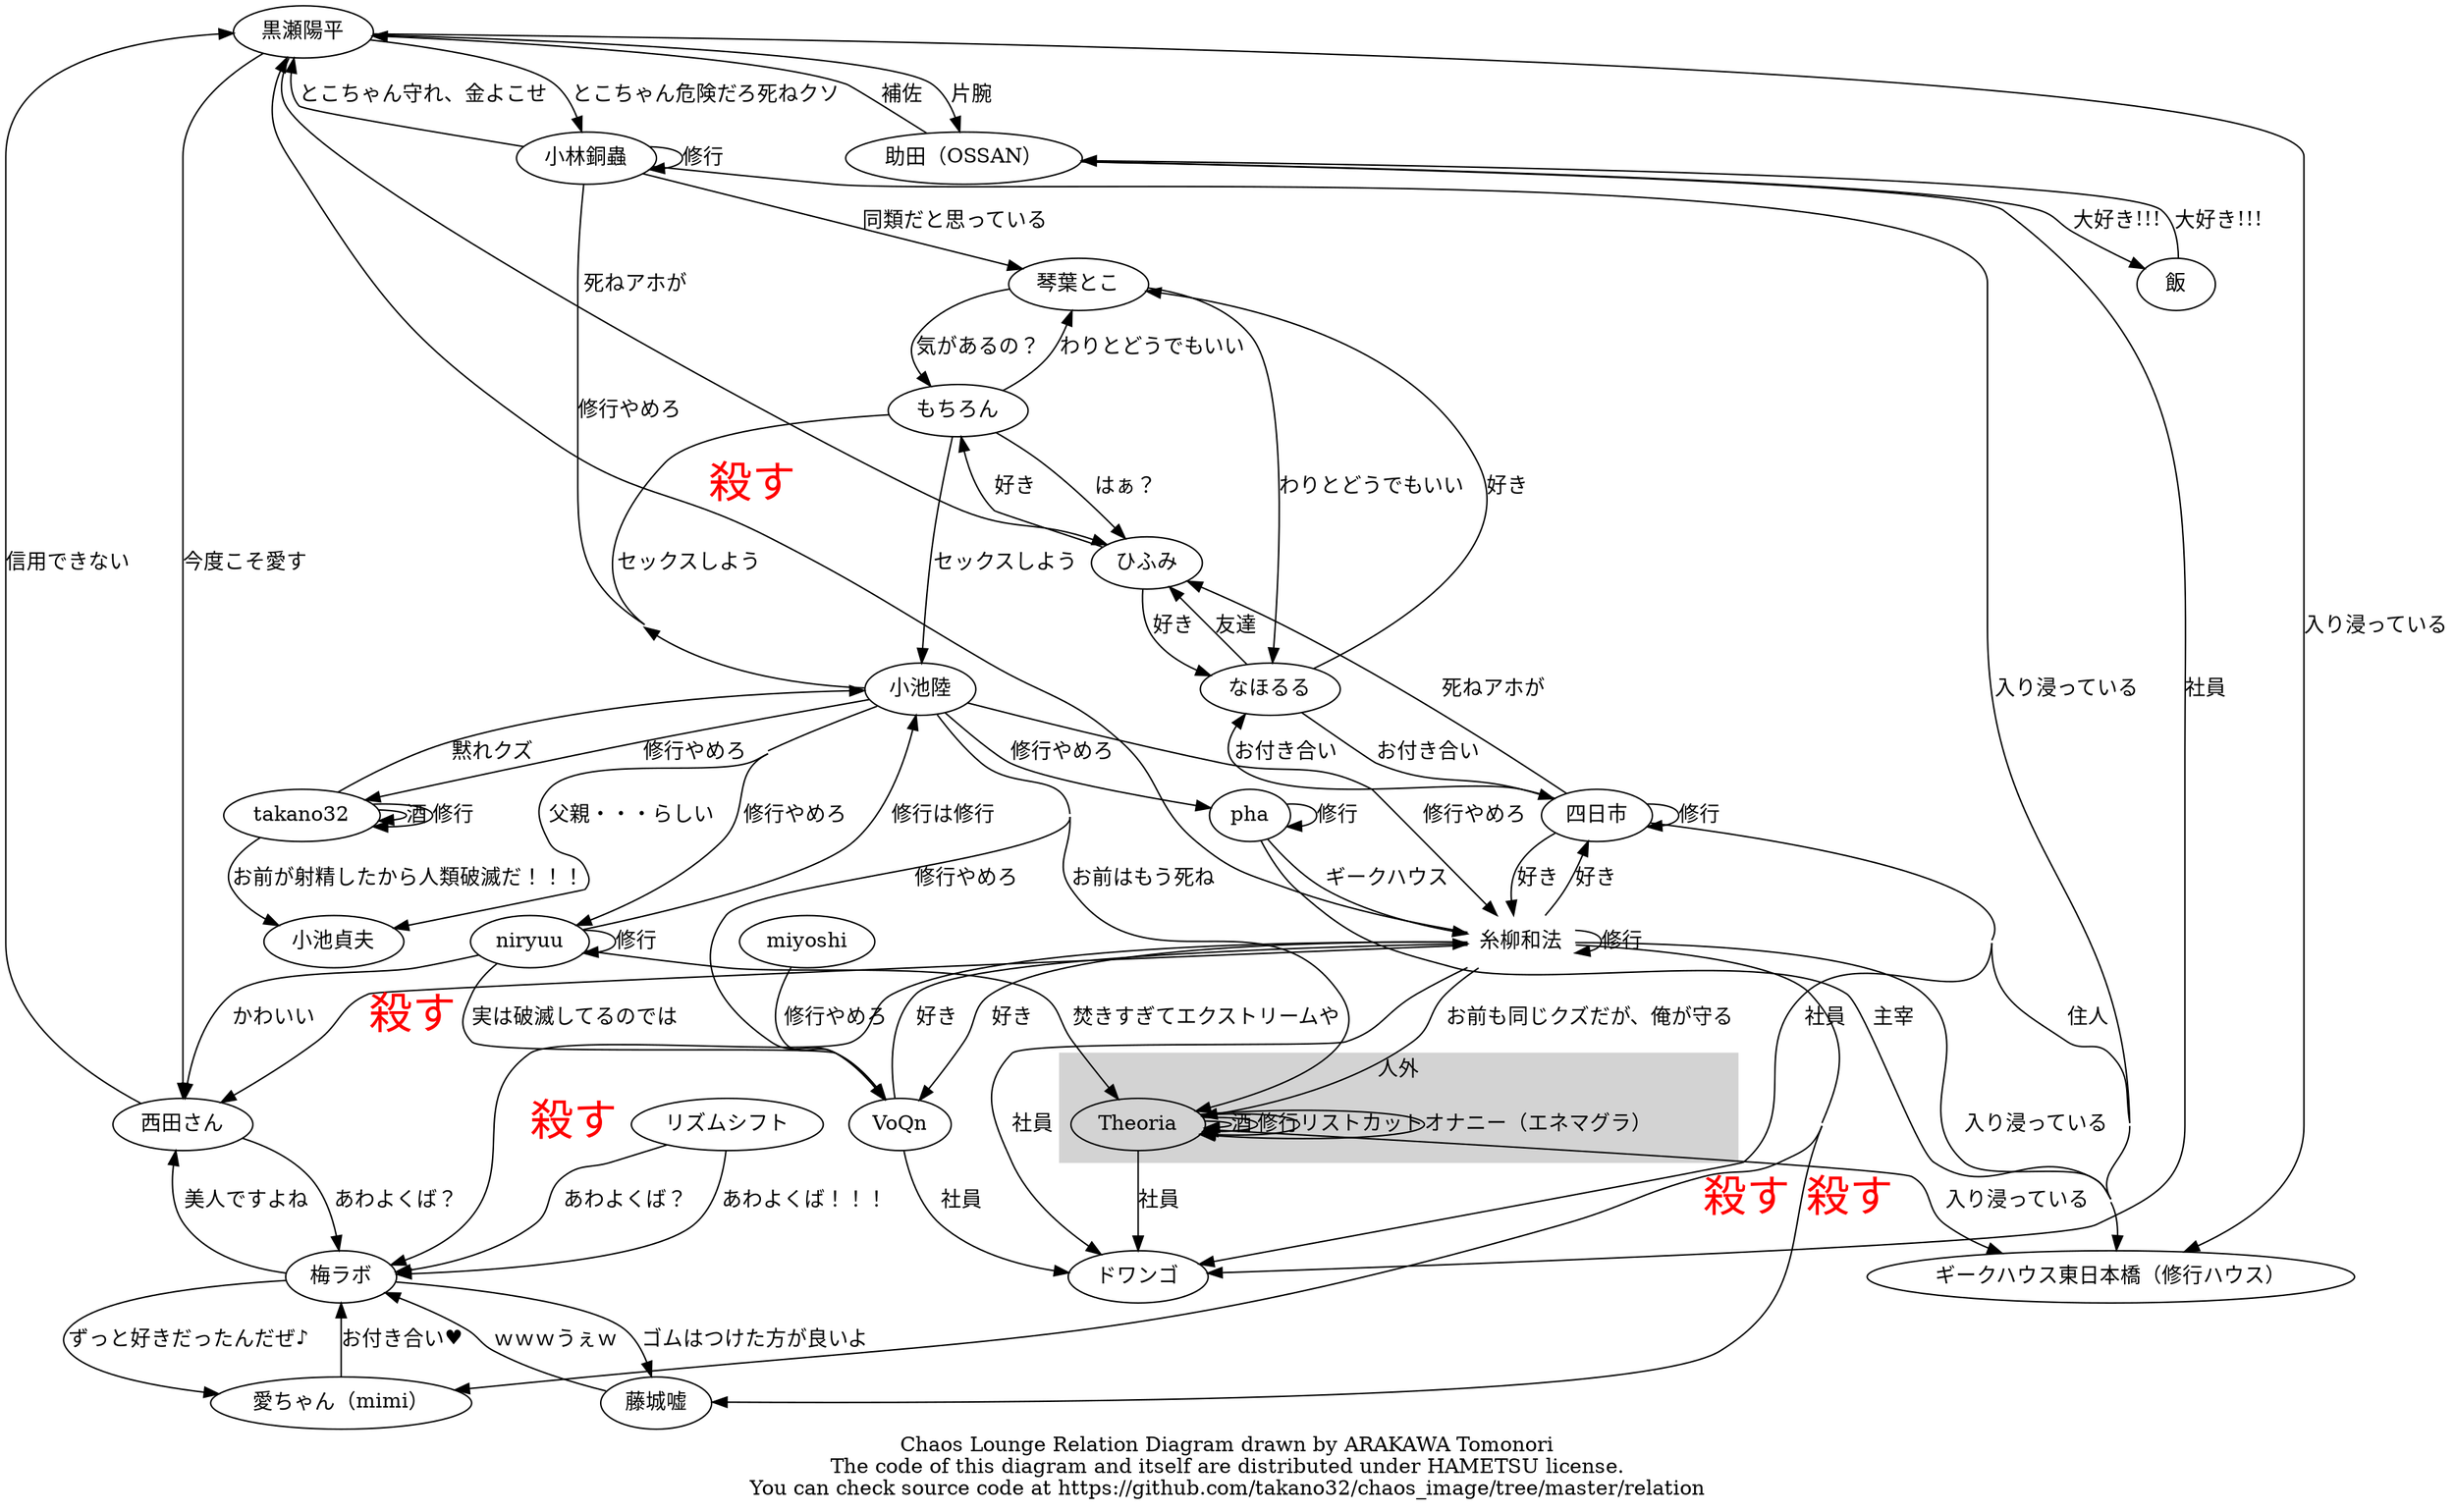 digraph Chaos {
  graph [concentrate = true];

  Theoria   -> Theoria  [label = "酒"];
  Theoria   -> Theoria  [label = "修行"];
  Theoria   -> Theoria  [label = "リストカット"];
  Theoria   -> Theoria  [label = "オナニー（エネマグラ）"];

  梅ラボ[group=カオスラウンジ];
  梅ラボ    -> 藤城嘘   [label = "ゴムはつけた方が良いよ"];
  梅ラボ    -> 西田さん [label = "美人ですよね"];
  梅ラボ -> 愛ちゃん（mimi） [label = "ずっと好きだったんだぜ♪"];

  藤城嘘[group=カオスラウンジ];
  藤城嘘   -> 梅ラボ   [label = "ｗｗｗうぇｗ"];

  西田さん[group=カオスラウンジ];
  西田さん -> 梅ラボ   [label = "あわよくば？"];
  リズムシフト -> 梅ラボ [label = "あわよくば！！！"];
  西田さん -> 黒瀬陽平 [label = "信用できない"];

  リズムシフト -> 梅ラボ [label = "あわよくば？"];

  黒瀬陽平[group=カオスラウンジ];
  黒瀬陽平 -> 西田さん [label = "今度こそ愛す"];
  黒瀬陽平 -> 小林銅蟲 [label = "とこちゃん危険だろ死ねクソ"];
  黒瀬陽平 -> ひふみ [label = "死ねアホが"];
  黒瀬陽平 -> 助田（OSSAN） [label =  "片腕"];

  助田（OSSAN）[group=カオスラウンジ];
  助田（OSSAN） -> 黒瀬陽平 [label = "補佐"];
  助田（OSSAN） -> 飯 [label = "大好き!!!"];
  飯 -> 助田（OSSAN） [label = "大好き!!!"];

  愛ちゃん（mimi）[group=カオスラウンジ];
  愛ちゃん（mimi） -> 梅ラボ [label = "お付き合い♥"];

  糸柳和法[shape=none, image="icon/itkz.png", group=ギークハウス東日本橋];
  糸柳和法 -> 梅ラボ  [label = "殺す", fontsize=30, fontcolor="red"];
  糸柳和法 -> 藤城嘘   [label = "殺す", fontsize=30, fontcolor="red"];
  糸柳和法 -> 黒瀬陽平 [label = "殺す", fontsize=30, fontcolor="red"];
  糸柳和法 -> 西田さん [label = "殺す", fontsize=30, fontcolor="red"];
  糸柳和法 -> 愛ちゃん（mimi） [label = "殺す", fontsize=30, fontcolor="red"];
  糸柳和法 -> 四日市 [label = "好き"];
  糸柳和法 -> VoQn [label = "好き"];
  糸柳和法 -> 糸柳和法 [label = "修行"];
  糸柳和法 -> Theoria [label = "お前も同じクズだが、俺が守る"]
  pha[group=ギークハウス東日本橋];
  pha -> 糸柳和法 [label = "ギークハウス"];
  pha -> pha [label = "修行"];
  takano32 -> 小池貞夫 [label = "お前が射精したから人類破滅だ！！！"];
  小池陸 -> 小池貞夫 [label = "父親・・・らしい"];
  小池陸 -> 糸柳和法 [label = "修行やめろ"];
  小池陸 -> takano32 [label = "修行やめろ"];
  小池陸 -> 小林銅蟲 [label = "修行やめろ"];
  小池陸 -> VoQn [label = "修行やめろ"];
  小池陸 -> もちろん [label = "セックスしよう"];
  小池陸 -> niryuu [label = "修行やめろ"];
  小池陸 -> pha [label = "修行やめろ"];
  小池陸 -> Theoria [label = "お前はもう死ね"];
  もちろん -> 小池陸 [label = "セックスしよう"];
  もちろん -> 琴葉とこ [label = "わりとどうでもいい"];
  もちろん -> ひふみ [label = "はぁ？"];
  miyoshi -> VoQn [label = "修行やめろ"];
  小林銅蟲 -> 黒瀬陽平 [label = "とこちゃん守れ、金よこせ"];
  小林銅蟲 -> 琴葉とこ [label = "同類だと思っている"];
  小林銅蟲 -> 小林銅蟲 [label = "修行"];
  takano32 -> 小池陸 [label = "黙れクズ"];
  takano32 -> takano32 [label = "酒"];
  takano32 -> takano32 [label = "修行"];
  なほるる -> 琴葉とこ [label = "好き"];
  なほるる -> 四日市 [label = "お付き合い"];
  なほるる -> ひふみ [label = "友達"];
  琴葉とこ -> なほるる [label = "わりとどうでもいい"];
  琴葉とこ -> もちろん [label = "気があるの？"];

  四日市[group=ギークハウス東日本橋];
  四日市 -> なほるる [label = "お付き合い"];
  四日市 -> 糸柳和法 [label = "好き"];
  四日市 -> 四日市 [label = "修行"];
  四日市 -> ひふみ [label = "死ねアホが"];

  ひふみ -> なほるる [label = "好き"];
  ひふみ -> もちろん [label = "好き"];
  VoQn -> 糸柳和法 [label = "好き"];
  niryuu -> 小池陸 [label = "修行は修行"];
  niryuu -> niryuu [label = "修行"];
  niryuu -> Theoria [label = "焚きすぎてエクストリームや"];
  niryuu -> VoQn [label = "実は破滅してるのでは"];
  niryuu -> 西田さん [label = "かわいい"];

  糸柳和法 -> ギークハウス東日本橋（修行ハウス）[label = "入り浸っている"];
  黒瀬陽平 -> ギークハウス東日本橋（修行ハウス）[label = "入り浸っている"];
  Theoria -> ギークハウス東日本橋（修行ハウス）[label = "入り浸っている"];
  小林銅蟲 -> ギークハウス東日本橋（修行ハウス）[label = "入り浸っている"];
  pha -> ギークハウス東日本橋（修行ハウス）[label = "主宰"];
  四日市 -> ギークハウス東日本橋（修行ハウス） [label = "住人"];

  糸柳和法 -> ドワンゴ [label = "社員"];
  Theoria -> ドワンゴ [label = "社員"];
  VoQn -> ドワンゴ [label = "社員"];
  四日市 -> ドワンゴ [label = "社員"];
  助田（OSSAN） -> ドワンゴ [label = "社員"];

  // see also http://graphviz.org/content/cluster

  subgraph cluster_theoria {
    label = "人外";
    style = filled;
    color = lightgrey;
    Theoria
  }

  label = "Chaos Lounge Relation Diagram drawn by ARAKAWA Tomonori\nThe code of this diagram and itself are distributed under HAMETSU license.\nYou can check source code at https://github.com/takano32/chaos_image/tree/master/relation";
}

